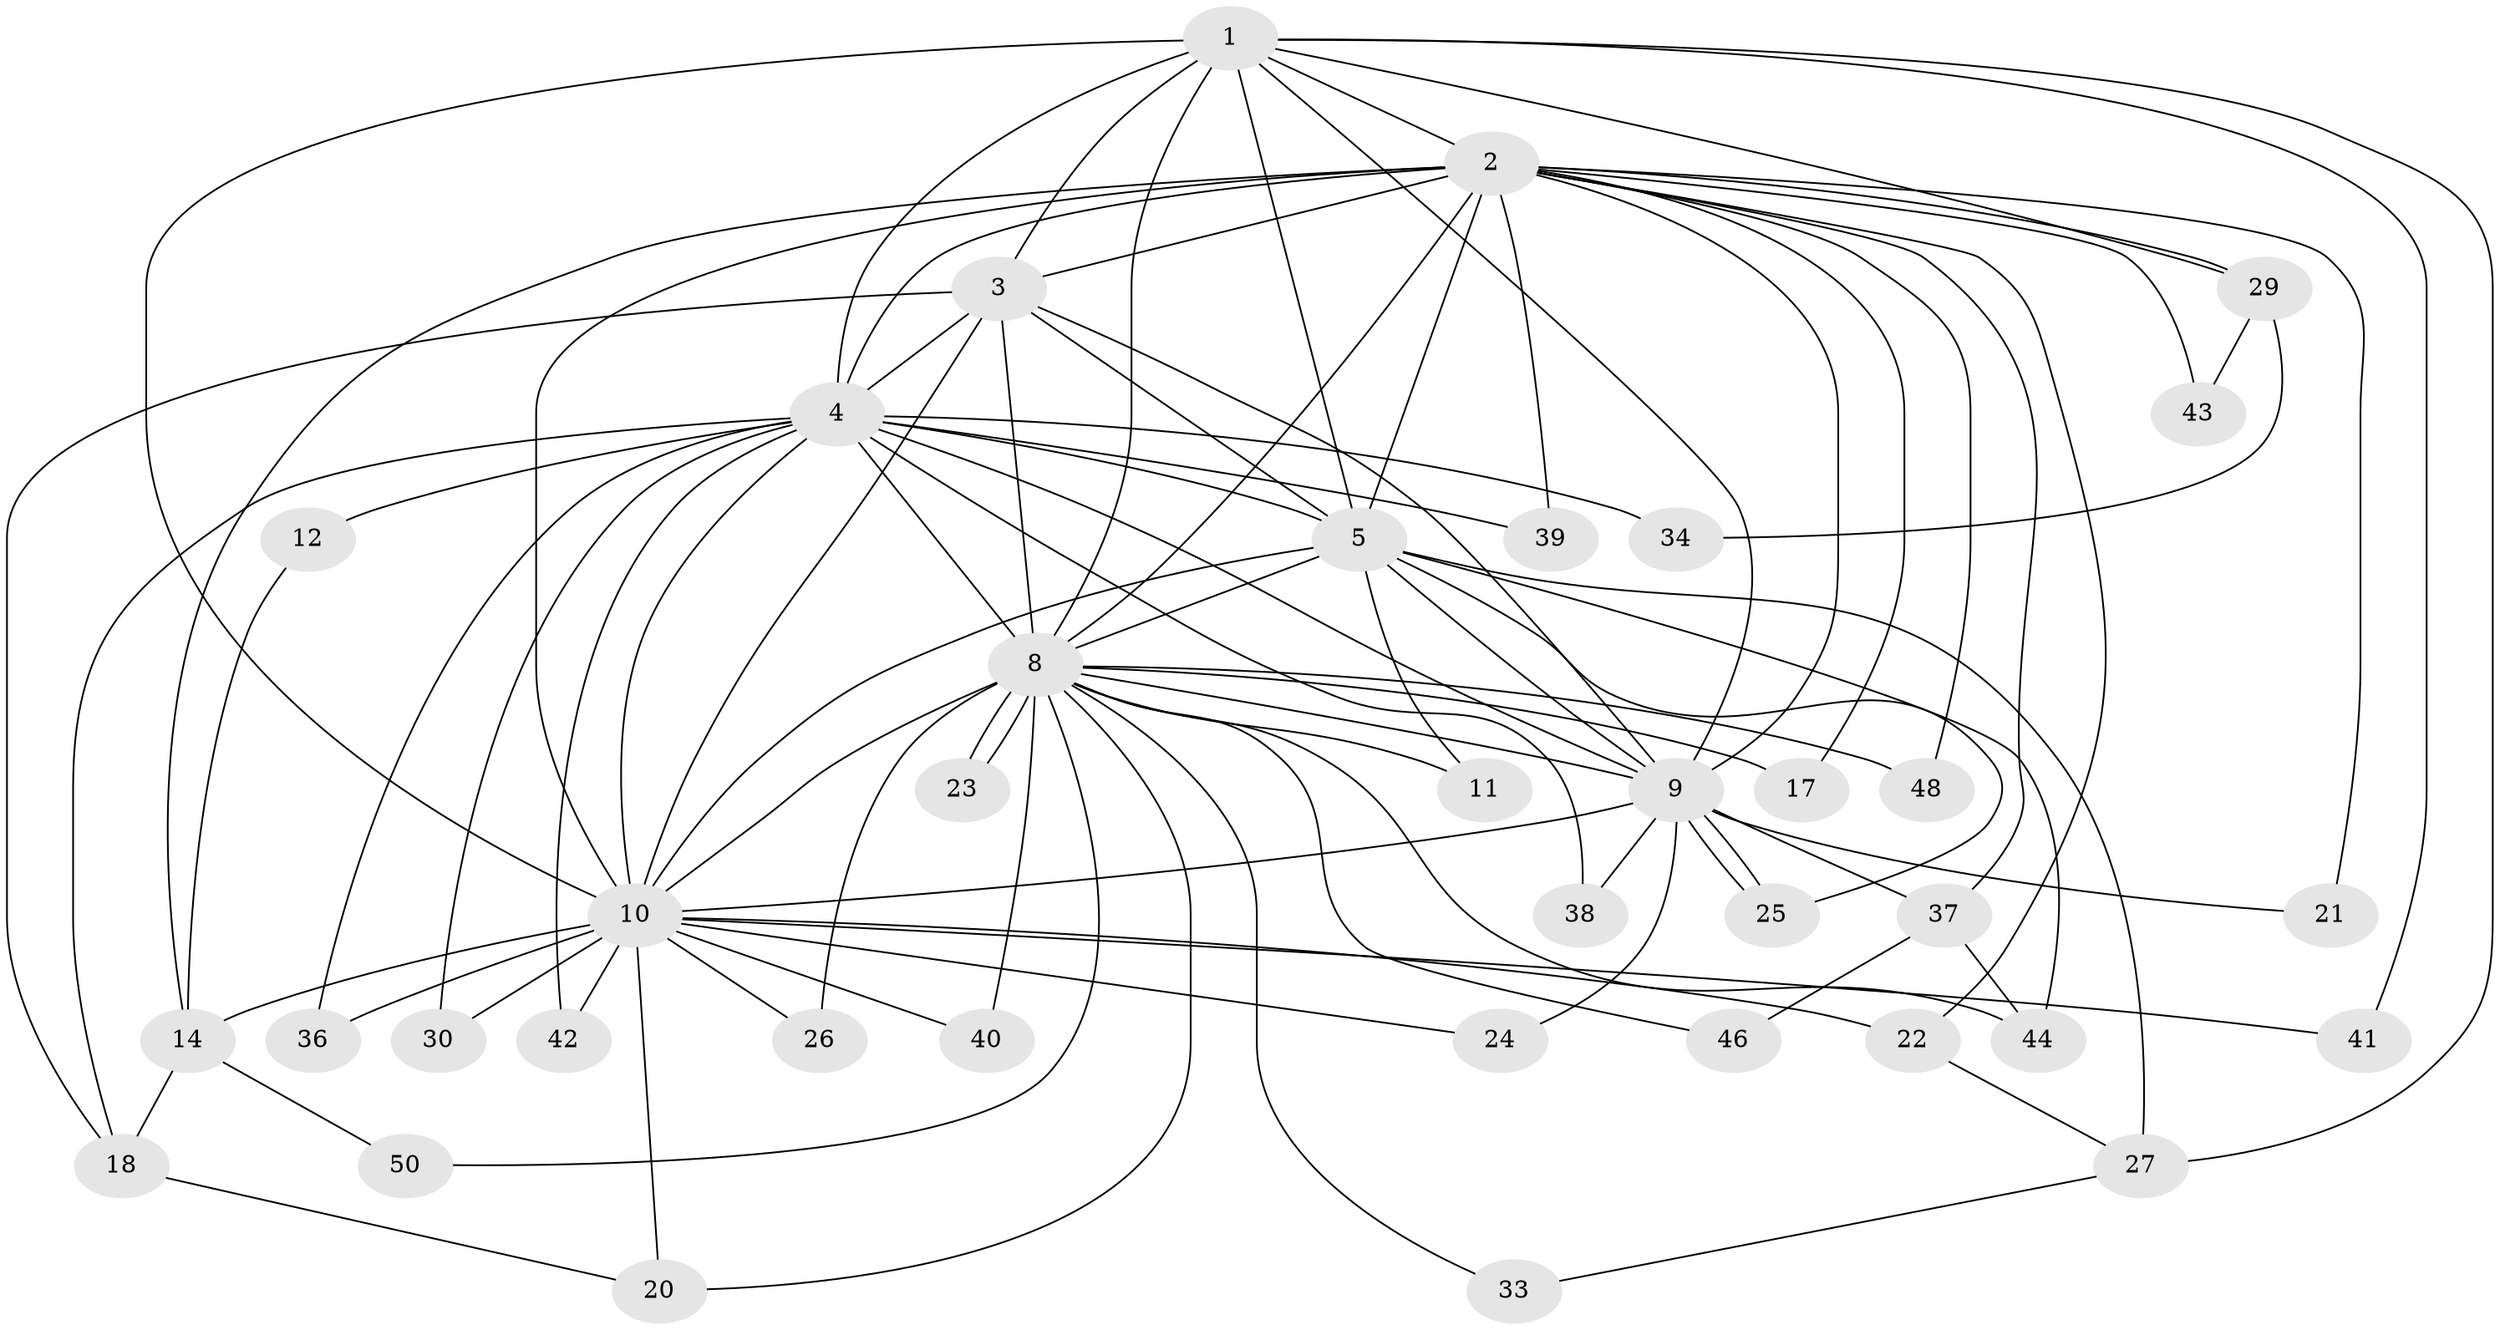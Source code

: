 // Generated by graph-tools (version 1.1) at 2025/23/03/03/25 07:23:46]
// undirected, 37 vertices, 91 edges
graph export_dot {
graph [start="1"]
  node [color=gray90,style=filled];
  1 [super="+32"];
  2 [super="+6"];
  3 [super="+15"];
  4 [super="+7"];
  5 [super="+31"];
  8 [super="+35"];
  9 [super="+13"];
  10 [super="+19"];
  11;
  12 [super="+49"];
  14 [super="+16"];
  17;
  18 [super="+28"];
  20 [super="+45"];
  21;
  22;
  23;
  24;
  25;
  26;
  27 [super="+51"];
  29;
  30;
  33;
  34;
  36;
  37 [super="+47"];
  38;
  39;
  40;
  41;
  42;
  43;
  44;
  46;
  48;
  50;
  1 -- 2 [weight=2];
  1 -- 3;
  1 -- 4 [weight=3];
  1 -- 5;
  1 -- 8;
  1 -- 9;
  1 -- 10 [weight=2];
  1 -- 29;
  1 -- 41;
  1 -- 27;
  2 -- 3 [weight=2];
  2 -- 4 [weight=4];
  2 -- 5 [weight=2];
  2 -- 8 [weight=2];
  2 -- 9 [weight=2];
  2 -- 10 [weight=2];
  2 -- 37;
  2 -- 43;
  2 -- 39;
  2 -- 14;
  2 -- 48;
  2 -- 17;
  2 -- 21;
  2 -- 22;
  2 -- 29;
  3 -- 4 [weight=3];
  3 -- 5;
  3 -- 8;
  3 -- 9;
  3 -- 10;
  3 -- 18;
  4 -- 5 [weight=2];
  4 -- 8 [weight=3];
  4 -- 9 [weight=3];
  4 -- 10 [weight=2];
  4 -- 12 [weight=3];
  4 -- 30;
  4 -- 36;
  4 -- 39;
  4 -- 42;
  4 -- 34;
  4 -- 38;
  4 -- 18;
  5 -- 8;
  5 -- 9;
  5 -- 10;
  5 -- 11;
  5 -- 27;
  5 -- 44;
  5 -- 25;
  8 -- 9;
  8 -- 10;
  8 -- 11;
  8 -- 17;
  8 -- 23;
  8 -- 23;
  8 -- 26;
  8 -- 33;
  8 -- 40;
  8 -- 44;
  8 -- 46;
  8 -- 48;
  8 -- 50;
  8 -- 20;
  9 -- 10;
  9 -- 21;
  9 -- 25;
  9 -- 25;
  9 -- 37;
  9 -- 38;
  9 -- 24;
  10 -- 20;
  10 -- 22;
  10 -- 26;
  10 -- 30;
  10 -- 36;
  10 -- 40;
  10 -- 41;
  10 -- 42;
  10 -- 24;
  10 -- 14;
  12 -- 14;
  14 -- 18;
  14 -- 50;
  18 -- 20;
  22 -- 27;
  27 -- 33;
  29 -- 34;
  29 -- 43;
  37 -- 46;
  37 -- 44;
}
